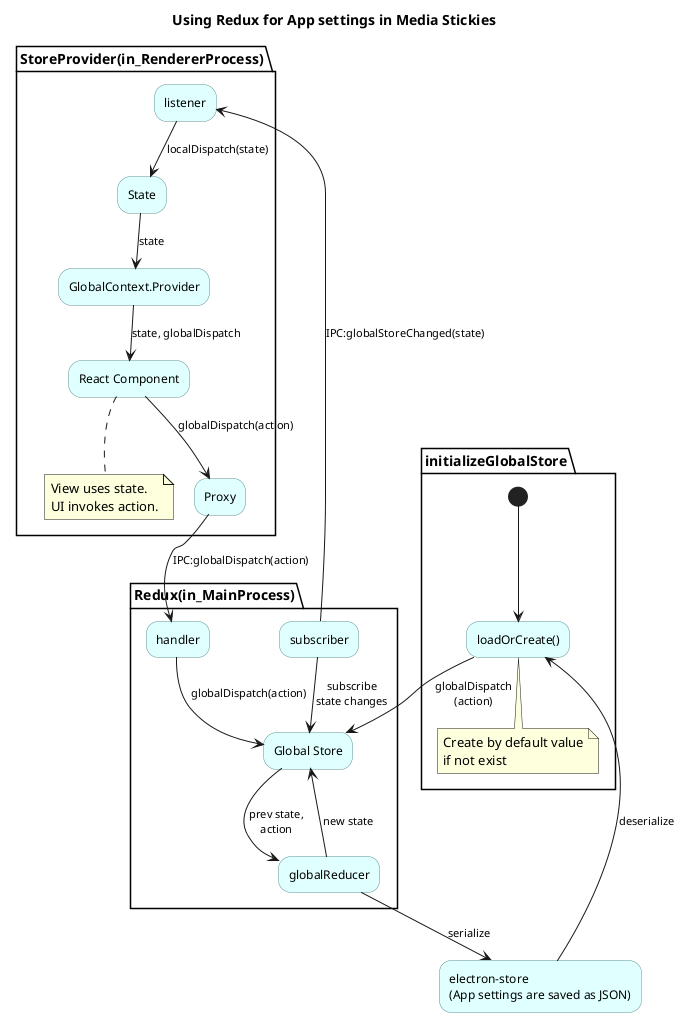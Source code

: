 ' PlantUML
@startuml
title Using Redux for App settings in Media Stickies

skinparam activity {
  BackgroundColor #e0ffff
  BorderColor #609090
}

partition initializeGlobalStore {
  (*) --> "loadOrCreate()"
  note bottom
    Create by default value
    if not exist
  end note
}

"electron-store\n(App settings are saved as JSON)" as JSON << Component >> -up-> [deserialize] "loadOrCreate()"

partition Redux(in_MainProcess) {
  "loadOrCreate()" --> [globalDispatch\n(action)] "Global Store"
  "Global Store" --> [prev state,\naction] "globalReducer"
  "globalReducer" --> [new state] "Global Store"
  "globalReducer" --> [serialize] JSON
  "subscriber" -down-> [subscribe\nstate changes] "Global Store"
}

partition StoreProvider(in_RendererProcess) {
  "subscriber" --> [IPC:globalStoreChanged(state)] "listener"
  "listener" --> [localDispatch(state)] "State"
  "State" --> [state] "GlobalContext.Provider" as Provider
  Provider --> [state, globalDispatch] "React Component" as React
  note bottom
    View uses state.
    UI invokes action.
  end note
  React --> [globalDispatch(action)] "Proxy"
}

partition Redux(in_MainProcess) {
  "Proxy" --> [IPC:globalDispatch(action)] "handler"
  "handler" --> [globalDispatch(action)] "Global Store"
}
